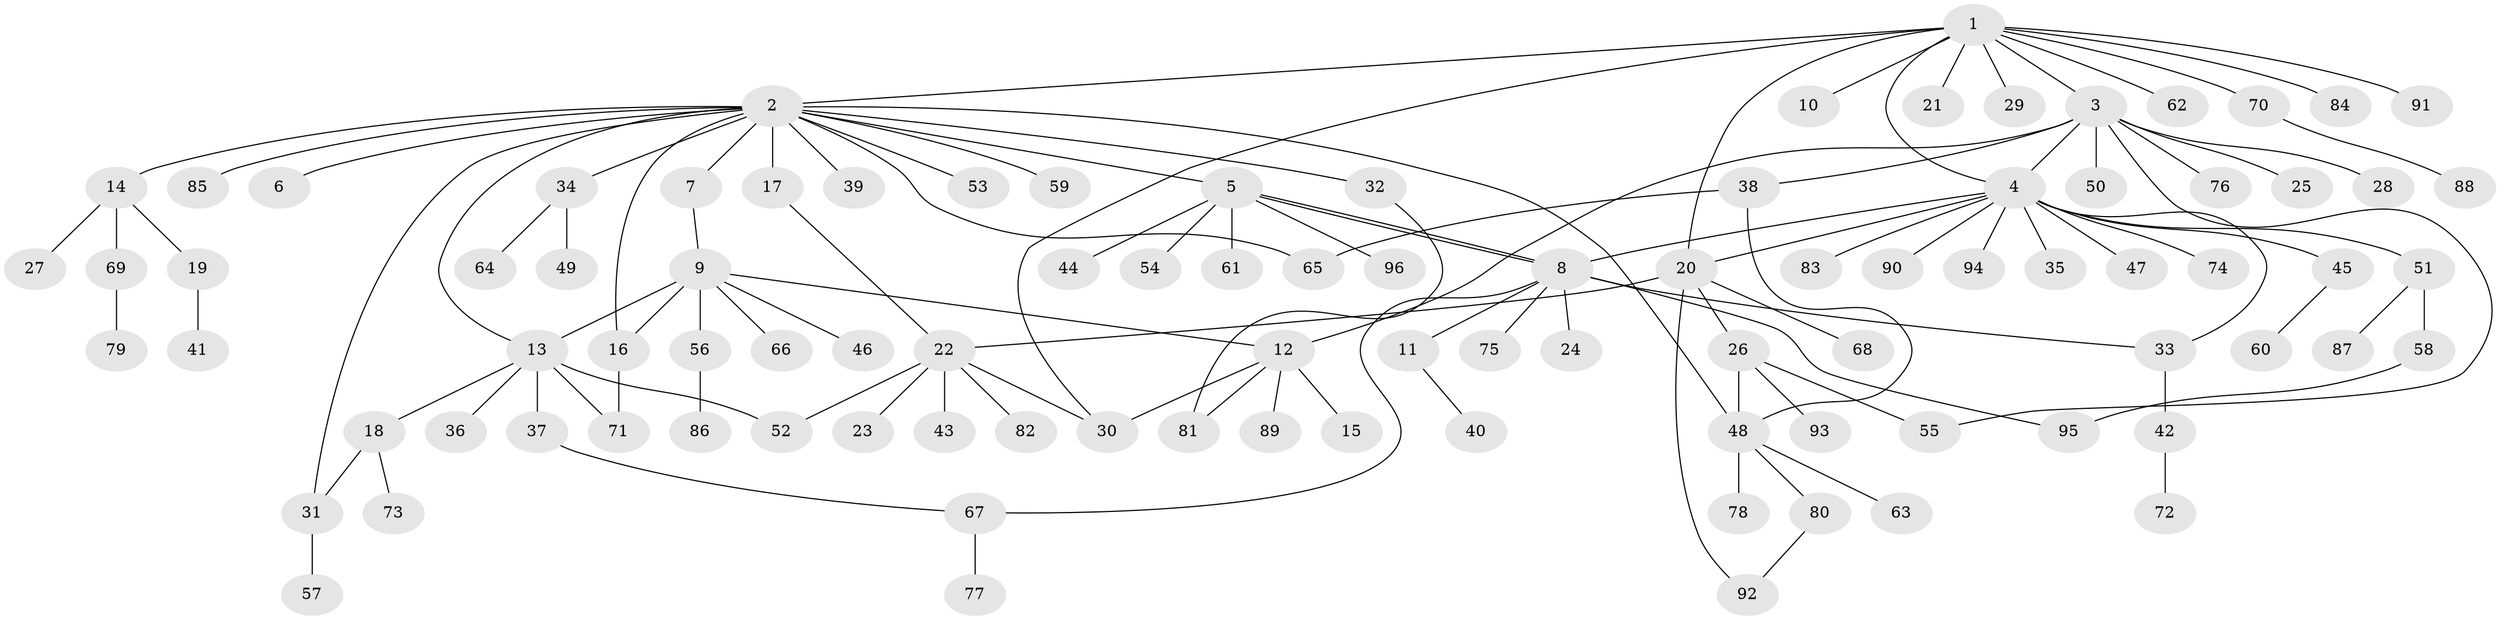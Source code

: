 // coarse degree distribution, {11: 0.017241379310344827, 16: 0.017241379310344827, 8: 0.017241379310344827, 12: 0.017241379310344827, 5: 0.10344827586206896, 1: 0.5172413793103449, 2: 0.1896551724137931, 6: 0.034482758620689655, 3: 0.08620689655172414}
// Generated by graph-tools (version 1.1) at 2025/50/03/04/25 22:50:38]
// undirected, 96 vertices, 117 edges
graph export_dot {
  node [color=gray90,style=filled];
  1;
  2;
  3;
  4;
  5;
  6;
  7;
  8;
  9;
  10;
  11;
  12;
  13;
  14;
  15;
  16;
  17;
  18;
  19;
  20;
  21;
  22;
  23;
  24;
  25;
  26;
  27;
  28;
  29;
  30;
  31;
  32;
  33;
  34;
  35;
  36;
  37;
  38;
  39;
  40;
  41;
  42;
  43;
  44;
  45;
  46;
  47;
  48;
  49;
  50;
  51;
  52;
  53;
  54;
  55;
  56;
  57;
  58;
  59;
  60;
  61;
  62;
  63;
  64;
  65;
  66;
  67;
  68;
  69;
  70;
  71;
  72;
  73;
  74;
  75;
  76;
  77;
  78;
  79;
  80;
  81;
  82;
  83;
  84;
  85;
  86;
  87;
  88;
  89;
  90;
  91;
  92;
  93;
  94;
  95;
  96;
  1 -- 2;
  1 -- 3;
  1 -- 4;
  1 -- 10;
  1 -- 20;
  1 -- 21;
  1 -- 29;
  1 -- 30;
  1 -- 62;
  1 -- 70;
  1 -- 84;
  1 -- 91;
  2 -- 5;
  2 -- 6;
  2 -- 7;
  2 -- 13;
  2 -- 14;
  2 -- 16;
  2 -- 17;
  2 -- 31;
  2 -- 32;
  2 -- 34;
  2 -- 39;
  2 -- 48;
  2 -- 53;
  2 -- 59;
  2 -- 65;
  2 -- 85;
  3 -- 4;
  3 -- 12;
  3 -- 25;
  3 -- 28;
  3 -- 38;
  3 -- 50;
  3 -- 55;
  3 -- 76;
  4 -- 8;
  4 -- 20;
  4 -- 33;
  4 -- 35;
  4 -- 45;
  4 -- 47;
  4 -- 51;
  4 -- 74;
  4 -- 83;
  4 -- 90;
  4 -- 94;
  5 -- 8;
  5 -- 8;
  5 -- 44;
  5 -- 54;
  5 -- 61;
  5 -- 96;
  7 -- 9;
  8 -- 11;
  8 -- 24;
  8 -- 33;
  8 -- 67;
  8 -- 75;
  8 -- 95;
  9 -- 12;
  9 -- 13;
  9 -- 16;
  9 -- 46;
  9 -- 56;
  9 -- 66;
  11 -- 40;
  12 -- 15;
  12 -- 30;
  12 -- 81;
  12 -- 89;
  13 -- 18;
  13 -- 36;
  13 -- 37;
  13 -- 52;
  13 -- 71;
  14 -- 19;
  14 -- 27;
  14 -- 69;
  16 -- 71;
  17 -- 22;
  18 -- 31;
  18 -- 73;
  19 -- 41;
  20 -- 22;
  20 -- 26;
  20 -- 68;
  20 -- 92;
  22 -- 23;
  22 -- 30;
  22 -- 43;
  22 -- 52;
  22 -- 82;
  26 -- 48;
  26 -- 55;
  26 -- 93;
  31 -- 57;
  32 -- 81;
  33 -- 42;
  34 -- 49;
  34 -- 64;
  37 -- 67;
  38 -- 48;
  38 -- 65;
  42 -- 72;
  45 -- 60;
  48 -- 63;
  48 -- 78;
  48 -- 80;
  51 -- 58;
  51 -- 87;
  56 -- 86;
  58 -- 95;
  67 -- 77;
  69 -- 79;
  70 -- 88;
  80 -- 92;
}
